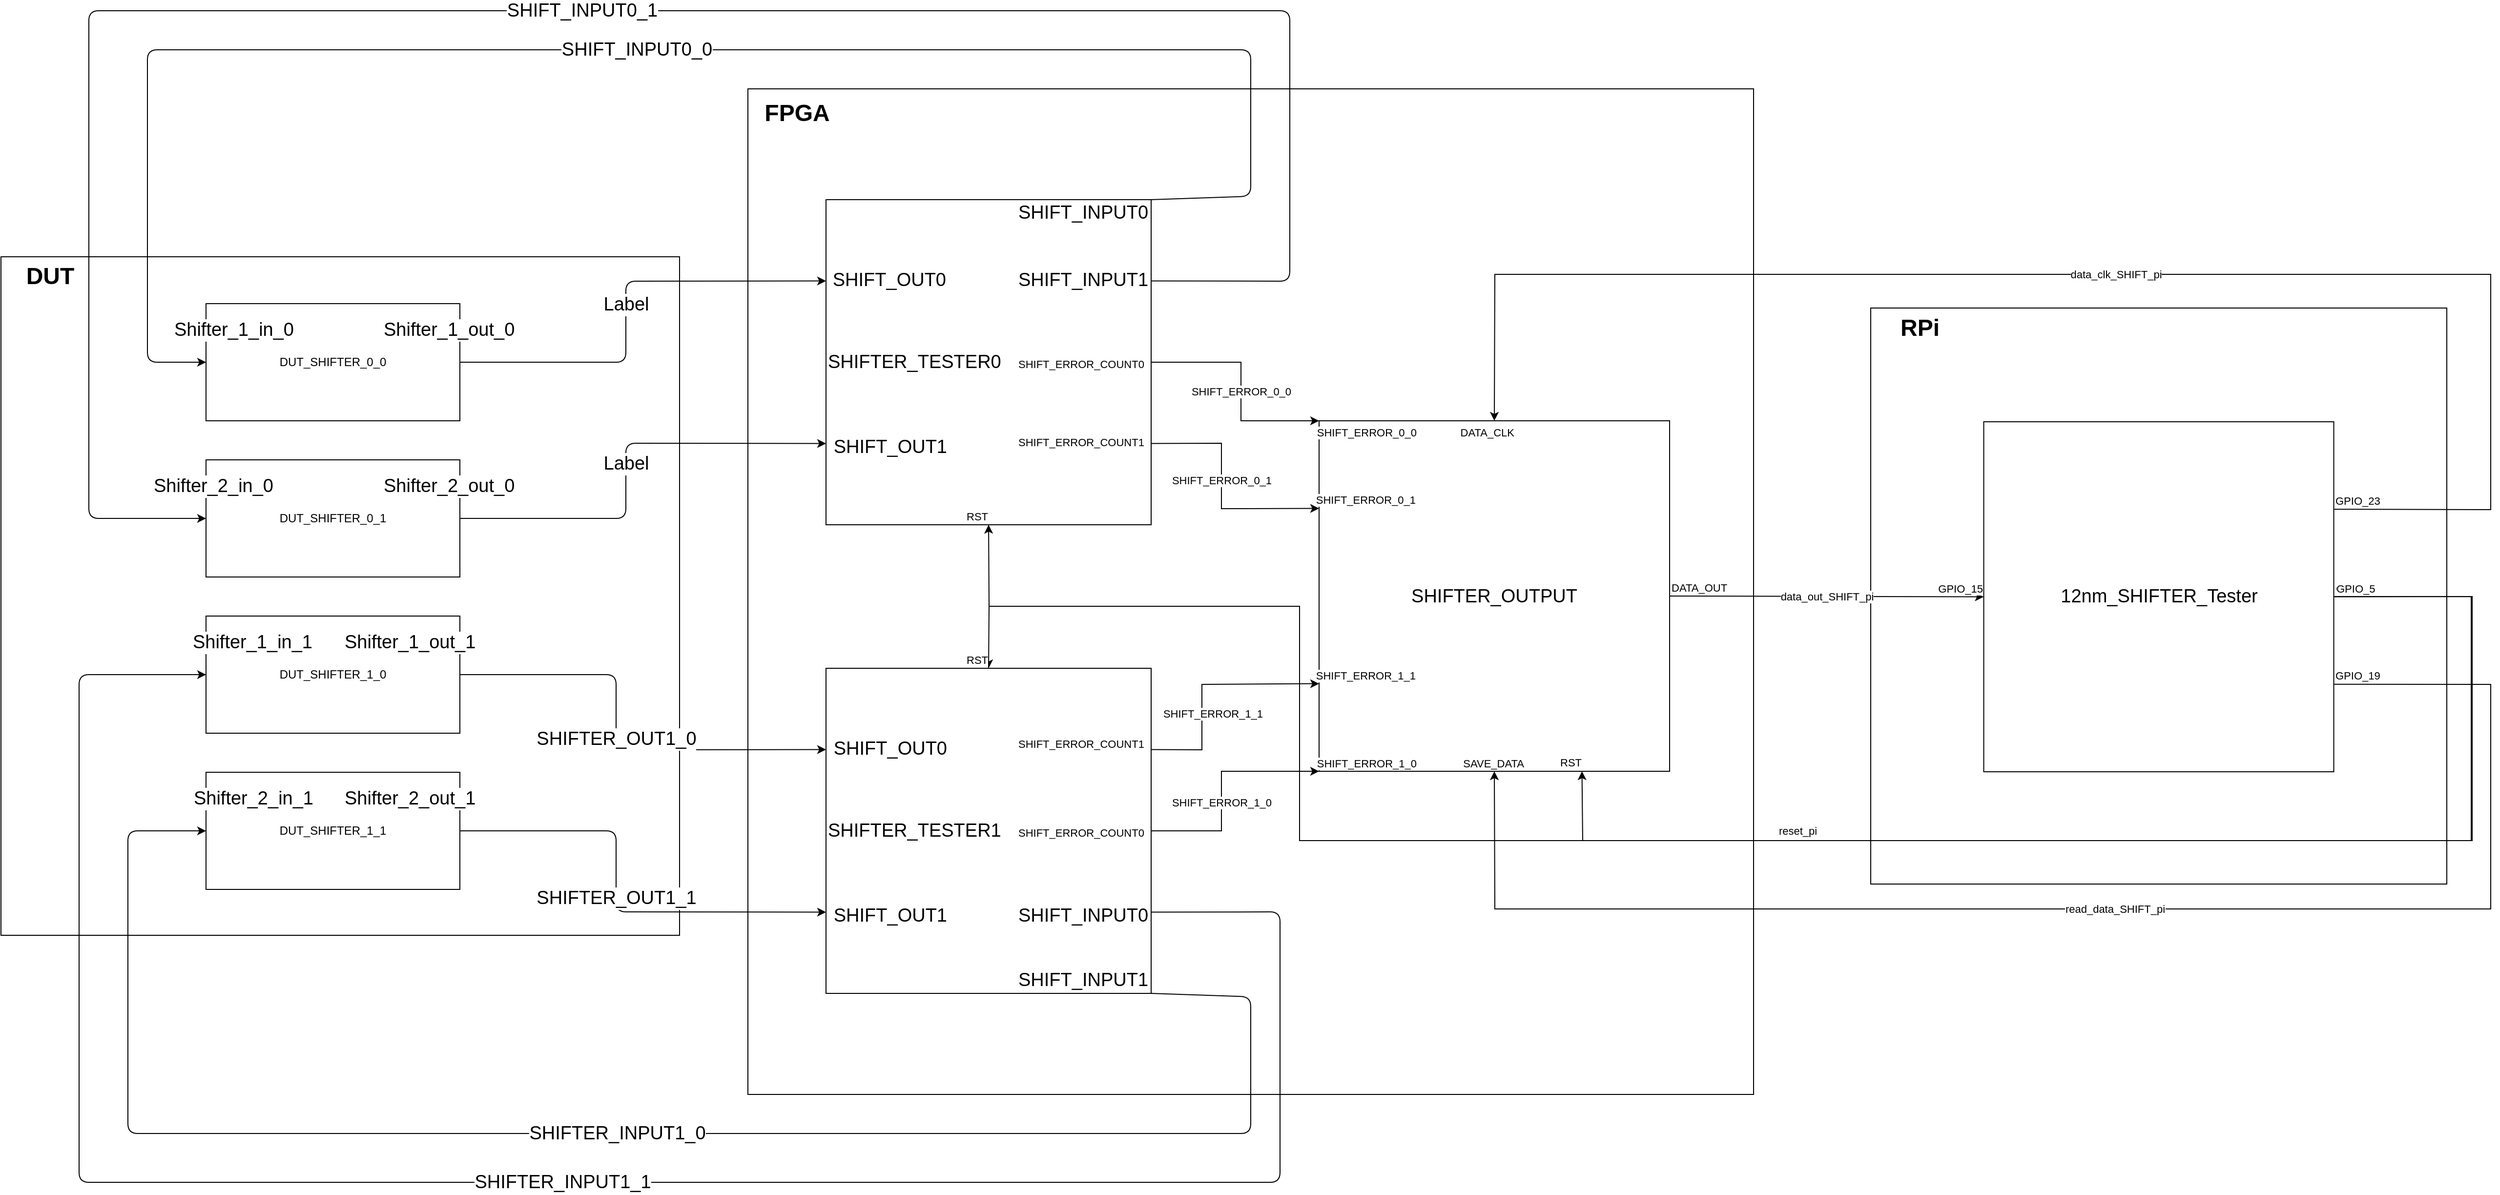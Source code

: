 <mxfile version="21.2.1" type="device">
  <diagram id="ezDw3SVe5yeL0uPRfTzG" name="Page-1">
    <mxGraphModel dx="1888" dy="3308" grid="1" gridSize="10" guides="1" tooltips="1" connect="1" arrows="1" fold="1" page="1" pageScale="1" pageWidth="3300" pageHeight="2339" math="0" shadow="0">
      <root>
        <mxCell id="0" />
        <mxCell id="1" parent="0" />
        <mxCell id="14" value="" style="whiteSpace=wrap;html=1;aspect=fixed;fontSize=19;" parent="1" vertex="1">
          <mxGeometry x="250" y="822" width="695" height="695" as="geometry" />
        </mxCell>
        <mxCell id="4" value="DUT_SHIFTER_0_1" style="rounded=0;whiteSpace=wrap;html=1;" parent="1" vertex="1">
          <mxGeometry x="460" y="1030" width="260" height="120" as="geometry" />
        </mxCell>
        <mxCell id="5" value="DUT_SHIFTER_0_0" style="rounded=0;whiteSpace=wrap;html=1;" parent="1" vertex="1">
          <mxGeometry x="460" y="870" width="260" height="120" as="geometry" />
        </mxCell>
        <mxCell id="6" value="" style="whiteSpace=wrap;html=1;aspect=fixed;align=center;" parent="1" vertex="1">
          <mxGeometry x="1015" y="650" width="1030" height="1030" as="geometry" />
        </mxCell>
        <mxCell id="7" value="FPGA" style="text;strokeColor=none;fillColor=none;html=1;fontSize=24;fontStyle=1;verticalAlign=middle;align=center;" parent="1" vertex="1">
          <mxGeometry x="1015" y="655" width="100" height="40" as="geometry" />
        </mxCell>
        <mxCell id="8" value="&lt;font style=&quot;font-size: 19px;&quot;&gt;SHIFTER_TESTER0&lt;/font&gt;" style="whiteSpace=wrap;html=1;aspect=fixed;align=left;" parent="1" vertex="1">
          <mxGeometry x="1095" y="763.5" width="333" height="333" as="geometry" />
        </mxCell>
        <mxCell id="10" value="&lt;span style=&quot;font-size: 19px;&quot;&gt;SHIFTER_OUTPUT&lt;/span&gt;" style="whiteSpace=wrap;html=1;aspect=fixed;" parent="1" vertex="1">
          <mxGeometry x="1600" y="990" width="359" height="359" as="geometry" />
        </mxCell>
        <mxCell id="11" value="" style="whiteSpace=wrap;html=1;aspect=fixed;fontSize=19;" parent="1" vertex="1">
          <mxGeometry x="2165" y="874.5" width="590" height="590" as="geometry" />
        </mxCell>
        <mxCell id="12" value="12nm_SHIFTER_Tester" style="whiteSpace=wrap;html=1;aspect=fixed;fontSize=19;" parent="1" vertex="1">
          <mxGeometry x="2280.75" y="991" width="358.5" height="358.5" as="geometry" />
        </mxCell>
        <mxCell id="13" value="RPi" style="text;strokeColor=none;fillColor=none;html=1;fontSize=24;fontStyle=1;verticalAlign=middle;align=center;" parent="1" vertex="1">
          <mxGeometry x="2165" y="874.5" width="100" height="40" as="geometry" />
        </mxCell>
        <mxCell id="15" value="DUT" style="text;strokeColor=none;fillColor=none;html=1;fontSize=24;fontStyle=1;verticalAlign=middle;align=center;" parent="1" vertex="1">
          <mxGeometry x="250" y="822" width="100" height="40" as="geometry" />
        </mxCell>
        <mxCell id="30" value="DUT_SHIFTER_1_1" style="rounded=0;whiteSpace=wrap;html=1;" parent="1" vertex="1">
          <mxGeometry x="460" y="1350" width="260" height="120" as="geometry" />
        </mxCell>
        <mxCell id="31" value="DUT_SHIFTER_1_0" style="rounded=0;whiteSpace=wrap;html=1;" parent="1" vertex="1">
          <mxGeometry x="460" y="1190" width="260" height="120" as="geometry" />
        </mxCell>
        <mxCell id="32" value="&lt;font style=&quot;font-size: 19px;&quot;&gt;SHIFTER_TESTER1&lt;/font&gt;" style="whiteSpace=wrap;html=1;aspect=fixed;align=left;" parent="1" vertex="1">
          <mxGeometry x="1095" y="1243.5" width="333" height="333" as="geometry" />
        </mxCell>
        <mxCell id="33" value="" style="endArrow=classic;html=1;fontSize=19;exitX=1;exitY=0.75;exitDx=0;exitDy=0;entryX=0;entryY=0.5;entryDx=0;entryDy=0;" parent="1" source="32" target="31" edge="1">
          <mxGeometry relative="1" as="geometry">
            <mxPoint x="1190" y="1330" as="sourcePoint" />
            <mxPoint x="1350" y="1330" as="targetPoint" />
            <Array as="points">
              <mxPoint x="1560" y="1493" />
              <mxPoint x="1560" y="1770" />
              <mxPoint x="330" y="1770" />
              <mxPoint x="330" y="1250" />
            </Array>
          </mxGeometry>
        </mxCell>
        <mxCell id="34" value="SHIFTER_INPUT1_1" style="edgeLabel;resizable=0;html=1;align=center;verticalAlign=middle;fontSize=19;" parent="33" connectable="0" vertex="1">
          <mxGeometry relative="1" as="geometry" />
        </mxCell>
        <mxCell id="35" value="SHIFT_INPUT0" style="edgeLabel;resizable=0;html=1;align=left;verticalAlign=bottom;fontSize=19;" parent="33" connectable="0" vertex="1">
          <mxGeometry x="-1" relative="1" as="geometry">
            <mxPoint x="-138" y="17" as="offset" />
          </mxGeometry>
        </mxCell>
        <mxCell id="36" value="Shifter_1_in_1" style="edgeLabel;resizable=0;html=1;align=right;verticalAlign=bottom;fontSize=19;" parent="33" connectable="0" vertex="1">
          <mxGeometry x="1" relative="1" as="geometry">
            <mxPoint x="110" y="-20" as="offset" />
          </mxGeometry>
        </mxCell>
        <mxCell id="37" value="" style="endArrow=classic;html=1;fontSize=19;exitX=1;exitY=1;exitDx=0;exitDy=0;entryX=0;entryY=0.5;entryDx=0;entryDy=0;" parent="1" source="32" target="30" edge="1">
          <mxGeometry relative="1" as="geometry">
            <mxPoint x="970" y="1280" as="sourcePoint" />
            <mxPoint x="1130" y="1280" as="targetPoint" />
            <Array as="points">
              <mxPoint x="1530" y="1580" />
              <mxPoint x="1530" y="1720" />
              <mxPoint x="380" y="1720" />
              <mxPoint x="380" y="1410" />
            </Array>
          </mxGeometry>
        </mxCell>
        <mxCell id="38" value="SHIFTER_INPUT1_0" style="edgeLabel;resizable=0;html=1;align=center;verticalAlign=middle;fontSize=19;" parent="37" connectable="0" vertex="1">
          <mxGeometry relative="1" as="geometry" />
        </mxCell>
        <mxCell id="39" value="SHIFT_INPUT1" style="edgeLabel;resizable=0;html=1;align=left;verticalAlign=bottom;fontSize=19;" parent="37" connectable="0" vertex="1">
          <mxGeometry x="-1" relative="1" as="geometry">
            <mxPoint x="-138" as="offset" />
          </mxGeometry>
        </mxCell>
        <mxCell id="40" value="Shifter_2_in_1" style="edgeLabel;resizable=0;html=1;align=right;verticalAlign=bottom;fontSize=19;" parent="37" connectable="0" vertex="1">
          <mxGeometry x="1" relative="1" as="geometry">
            <mxPoint x="111" y="-20" as="offset" />
          </mxGeometry>
        </mxCell>
        <mxCell id="41" value="" style="endArrow=classic;html=1;fontSize=19;exitX=1;exitY=0.5;exitDx=0;exitDy=0;entryX=0;entryY=0.75;entryDx=0;entryDy=0;" parent="1" source="30" target="32" edge="1">
          <mxGeometry relative="1" as="geometry">
            <mxPoint x="970" y="1430" as="sourcePoint" />
            <mxPoint x="1130" y="1430" as="targetPoint" />
            <Array as="points">
              <mxPoint x="880" y="1410" />
              <mxPoint x="880" y="1493" />
            </Array>
          </mxGeometry>
        </mxCell>
        <mxCell id="42" value="SHIFTER_OUT1_1" style="edgeLabel;resizable=0;html=1;align=center;verticalAlign=middle;fontSize=19;" parent="41" connectable="0" vertex="1">
          <mxGeometry relative="1" as="geometry" />
        </mxCell>
        <mxCell id="43" value="Shifter_2_out_1" style="edgeLabel;resizable=0;html=1;align=left;verticalAlign=bottom;fontSize=19;" parent="41" connectable="0" vertex="1">
          <mxGeometry x="-1" relative="1" as="geometry">
            <mxPoint x="-120" y="-20" as="offset" />
          </mxGeometry>
        </mxCell>
        <mxCell id="44" value="SHIFT_OUT1" style="edgeLabel;resizable=0;html=1;align=right;verticalAlign=bottom;fontSize=19;" parent="41" connectable="0" vertex="1">
          <mxGeometry x="1" relative="1" as="geometry">
            <mxPoint x="125" y="17" as="offset" />
          </mxGeometry>
        </mxCell>
        <mxCell id="45" value="" style="endArrow=classic;html=1;fontSize=19;exitX=1;exitY=0.5;exitDx=0;exitDy=0;entryX=0;entryY=0.25;entryDx=0;entryDy=0;" parent="1" source="31" target="32" edge="1">
          <mxGeometry relative="1" as="geometry">
            <mxPoint x="970" y="1430" as="sourcePoint" />
            <mxPoint x="1130" y="1430" as="targetPoint" />
            <Array as="points">
              <mxPoint x="880" y="1250" />
              <mxPoint x="880" y="1327" />
            </Array>
          </mxGeometry>
        </mxCell>
        <mxCell id="46" value="SHIFTER_OUT1_0" style="edgeLabel;resizable=0;html=1;align=center;verticalAlign=middle;fontSize=19;" parent="45" connectable="0" vertex="1">
          <mxGeometry relative="1" as="geometry" />
        </mxCell>
        <mxCell id="47" value="Shifter_1_out_1" style="edgeLabel;resizable=0;html=1;align=left;verticalAlign=bottom;fontSize=19;" parent="45" connectable="0" vertex="1">
          <mxGeometry x="-1" relative="1" as="geometry">
            <mxPoint x="-120" y="-20" as="offset" />
          </mxGeometry>
        </mxCell>
        <mxCell id="48" value="SHIFT_OUT0" style="edgeLabel;resizable=0;html=1;align=right;verticalAlign=bottom;fontSize=19;" parent="45" connectable="0" vertex="1">
          <mxGeometry x="1" relative="1" as="geometry">
            <mxPoint x="125" y="13" as="offset" />
          </mxGeometry>
        </mxCell>
        <mxCell id="49" value="" style="endArrow=classic;html=1;fontSize=19;exitX=1;exitY=0.25;exitDx=0;exitDy=0;entryX=0;entryY=0.5;entryDx=0;entryDy=0;" parent="1" source="8" target="4" edge="1">
          <mxGeometry relative="1" as="geometry">
            <mxPoint x="970" y="970" as="sourcePoint" />
            <mxPoint x="1130" y="970" as="targetPoint" />
            <Array as="points">
              <mxPoint x="1570" y="847" />
              <mxPoint x="1570" y="570" />
              <mxPoint x="340" y="570" />
              <mxPoint x="340" y="1090" />
            </Array>
          </mxGeometry>
        </mxCell>
        <mxCell id="50" value="SHIFT_INPUT0_1" style="edgeLabel;resizable=0;html=1;align=center;verticalAlign=middle;fontSize=19;" parent="49" connectable="0" vertex="1">
          <mxGeometry relative="1" as="geometry" />
        </mxCell>
        <mxCell id="51" value="SHIFT_INPUT1" style="edgeLabel;resizable=0;html=1;align=left;verticalAlign=bottom;fontSize=19;" parent="49" connectable="0" vertex="1">
          <mxGeometry x="-1" relative="1" as="geometry">
            <mxPoint x="-138" y="13" as="offset" />
          </mxGeometry>
        </mxCell>
        <mxCell id="52" value="Shifter_2_in_0" style="edgeLabel;resizable=0;html=1;align=right;verticalAlign=bottom;fontSize=19;" parent="49" connectable="0" vertex="1">
          <mxGeometry x="1" relative="1" as="geometry">
            <mxPoint x="70" y="-20" as="offset" />
          </mxGeometry>
        </mxCell>
        <mxCell id="53" value="" style="endArrow=classic;html=1;fontSize=19;exitX=1;exitY=0;exitDx=0;exitDy=0;entryX=0;entryY=0.5;entryDx=0;entryDy=0;" parent="1" source="8" target="5" edge="1">
          <mxGeometry relative="1" as="geometry">
            <mxPoint x="970" y="970" as="sourcePoint" />
            <mxPoint x="1130" y="970" as="targetPoint" />
            <Array as="points">
              <mxPoint x="1530" y="760" />
              <mxPoint x="1530" y="610" />
              <mxPoint x="400" y="610" />
              <mxPoint x="400" y="930" />
            </Array>
          </mxGeometry>
        </mxCell>
        <mxCell id="54" value="SHIFT_INPUT0_0" style="edgeLabel;resizable=0;html=1;align=center;verticalAlign=middle;fontSize=19;" parent="53" connectable="0" vertex="1">
          <mxGeometry relative="1" as="geometry" />
        </mxCell>
        <mxCell id="55" value="SHIFT_INPUT0" style="edgeLabel;resizable=0;html=1;align=left;verticalAlign=bottom;fontSize=19;" parent="53" connectable="0" vertex="1">
          <mxGeometry x="-1" relative="1" as="geometry">
            <mxPoint x="-138" y="27" as="offset" />
          </mxGeometry>
        </mxCell>
        <mxCell id="56" value="Shifter_1_in_0" style="edgeLabel;resizable=0;html=1;align=right;verticalAlign=bottom;fontSize=19;" parent="53" connectable="0" vertex="1">
          <mxGeometry x="1" relative="1" as="geometry">
            <mxPoint x="91" y="-20" as="offset" />
          </mxGeometry>
        </mxCell>
        <mxCell id="57" value="" style="endArrow=classic;html=1;fontSize=19;exitX=1;exitY=0.5;exitDx=0;exitDy=0;entryX=0;entryY=0.25;entryDx=0;entryDy=0;" parent="1" source="5" target="8" edge="1">
          <mxGeometry relative="1" as="geometry">
            <mxPoint x="970" y="970" as="sourcePoint" />
            <mxPoint x="1130" y="970" as="targetPoint" />
            <Array as="points">
              <mxPoint x="890" y="930" />
              <mxPoint x="890" y="847" />
            </Array>
          </mxGeometry>
        </mxCell>
        <mxCell id="58" value="Label" style="edgeLabel;resizable=0;html=1;align=center;verticalAlign=middle;fontSize=19;" parent="57" connectable="0" vertex="1">
          <mxGeometry relative="1" as="geometry" />
        </mxCell>
        <mxCell id="59" value="Shifter_1_out_0" style="edgeLabel;resizable=0;html=1;align=left;verticalAlign=bottom;fontSize=19;" parent="57" connectable="0" vertex="1">
          <mxGeometry x="-1" relative="1" as="geometry">
            <mxPoint x="-80" y="-20" as="offset" />
          </mxGeometry>
        </mxCell>
        <mxCell id="60" value="SHIFT_OUT0" style="edgeLabel;resizable=0;html=1;align=right;verticalAlign=bottom;fontSize=19;" parent="57" connectable="0" vertex="1">
          <mxGeometry x="1" relative="1" as="geometry">
            <mxPoint x="124" y="13" as="offset" />
          </mxGeometry>
        </mxCell>
        <mxCell id="61" value="" style="endArrow=classic;html=1;fontSize=19;exitX=1;exitY=0.5;exitDx=0;exitDy=0;entryX=0;entryY=0.75;entryDx=0;entryDy=0;" parent="1" source="4" target="8" edge="1">
          <mxGeometry relative="1" as="geometry">
            <mxPoint x="970" y="970" as="sourcePoint" />
            <mxPoint x="1130" y="970" as="targetPoint" />
            <Array as="points">
              <mxPoint x="890" y="1090" />
              <mxPoint x="890" y="1013" />
            </Array>
          </mxGeometry>
        </mxCell>
        <mxCell id="62" value="Label" style="edgeLabel;resizable=0;html=1;align=center;verticalAlign=middle;fontSize=19;" parent="61" connectable="0" vertex="1">
          <mxGeometry relative="1" as="geometry" />
        </mxCell>
        <mxCell id="63" value="Shifter_2_out_0" style="edgeLabel;resizable=0;html=1;align=left;verticalAlign=bottom;fontSize=19;" parent="61" connectable="0" vertex="1">
          <mxGeometry x="-1" relative="1" as="geometry">
            <mxPoint x="-80" y="-20" as="offset" />
          </mxGeometry>
        </mxCell>
        <mxCell id="64" value="SHIFT_OUT1" style="edgeLabel;resizable=0;html=1;align=right;verticalAlign=bottom;fontSize=19;" parent="61" connectable="0" vertex="1">
          <mxGeometry x="1" relative="1" as="geometry">
            <mxPoint x="125" y="17" as="offset" />
          </mxGeometry>
        </mxCell>
        <mxCell id="10Ck-Q34yoGbwdQehWr9-114" value="" style="endArrow=classic;html=1;rounded=0;exitX=1;exitY=0.5;exitDx=0;exitDy=0;entryX=0;entryY=0.5;entryDx=0;entryDy=0;" edge="1" parent="1" source="10" target="12">
          <mxGeometry relative="1" as="geometry">
            <mxPoint x="2040" y="1168" as="sourcePoint" />
            <mxPoint x="2200" y="1168" as="targetPoint" />
          </mxGeometry>
        </mxCell>
        <mxCell id="10Ck-Q34yoGbwdQehWr9-115" value="data_out_SHIFT_pi" style="edgeLabel;resizable=0;html=1;align=center;verticalAlign=middle;" connectable="0" vertex="1" parent="10Ck-Q34yoGbwdQehWr9-114">
          <mxGeometry relative="1" as="geometry" />
        </mxCell>
        <mxCell id="10Ck-Q34yoGbwdQehWr9-116" value="DATA_OUT" style="edgeLabel;resizable=0;html=1;align=left;verticalAlign=bottom;" connectable="0" vertex="1" parent="10Ck-Q34yoGbwdQehWr9-114">
          <mxGeometry x="-1" relative="1" as="geometry" />
        </mxCell>
        <mxCell id="10Ck-Q34yoGbwdQehWr9-117" value="GPIO_15" style="edgeLabel;resizable=0;html=1;align=right;verticalAlign=bottom;" connectable="0" vertex="1" parent="10Ck-Q34yoGbwdQehWr9-114">
          <mxGeometry x="1" relative="1" as="geometry" />
        </mxCell>
        <mxCell id="10Ck-Q34yoGbwdQehWr9-118" value="" style="endArrow=classic;html=1;rounded=0;exitX=1;exitY=0.75;exitDx=0;exitDy=0;entryX=0.5;entryY=1;entryDx=0;entryDy=0;" edge="1" parent="1" source="12" target="10">
          <mxGeometry relative="1" as="geometry">
            <mxPoint x="2000" y="1390" as="sourcePoint" />
            <mxPoint x="2160" y="1390" as="targetPoint" />
            <Array as="points">
              <mxPoint x="2800" y="1260" />
              <mxPoint x="2800" y="1490" />
              <mxPoint x="1780" y="1490" />
            </Array>
          </mxGeometry>
        </mxCell>
        <mxCell id="10Ck-Q34yoGbwdQehWr9-119" value="read_data_SHIFT_pi" style="edgeLabel;resizable=0;html=1;align=center;verticalAlign=middle;" connectable="0" vertex="1" parent="10Ck-Q34yoGbwdQehWr9-118">
          <mxGeometry relative="1" as="geometry" />
        </mxCell>
        <mxCell id="10Ck-Q34yoGbwdQehWr9-120" value="GPIO_19" style="edgeLabel;resizable=0;html=1;align=left;verticalAlign=bottom;" connectable="0" vertex="1" parent="10Ck-Q34yoGbwdQehWr9-118">
          <mxGeometry x="-1" relative="1" as="geometry" />
        </mxCell>
        <mxCell id="10Ck-Q34yoGbwdQehWr9-121" value="SAVE_DATA" style="edgeLabel;resizable=0;html=1;align=right;verticalAlign=bottom;" connectable="0" vertex="1" parent="10Ck-Q34yoGbwdQehWr9-118">
          <mxGeometry x="1" relative="1" as="geometry">
            <mxPoint x="31" y="1" as="offset" />
          </mxGeometry>
        </mxCell>
        <mxCell id="10Ck-Q34yoGbwdQehWr9-122" value="" style="endArrow=classic;html=1;rounded=0;exitX=1;exitY=0.25;exitDx=0;exitDy=0;entryX=0.5;entryY=0;entryDx=0;entryDy=0;" edge="1" parent="1" source="12" target="10">
          <mxGeometry relative="1" as="geometry">
            <mxPoint x="2300" y="1110" as="sourcePoint" />
            <mxPoint x="2460" y="1110" as="targetPoint" />
            <Array as="points">
              <mxPoint x="2800" y="1081" />
              <mxPoint x="2800" y="840" />
              <mxPoint x="1780" y="840" />
            </Array>
          </mxGeometry>
        </mxCell>
        <mxCell id="10Ck-Q34yoGbwdQehWr9-123" value="data_clk_SHIFT_pi" style="edgeLabel;resizable=0;html=1;align=center;verticalAlign=middle;" connectable="0" vertex="1" parent="10Ck-Q34yoGbwdQehWr9-122">
          <mxGeometry relative="1" as="geometry" />
        </mxCell>
        <mxCell id="10Ck-Q34yoGbwdQehWr9-124" value="GPIO_23" style="edgeLabel;resizable=0;html=1;align=left;verticalAlign=bottom;" connectable="0" vertex="1" parent="10Ck-Q34yoGbwdQehWr9-122">
          <mxGeometry x="-1" relative="1" as="geometry" />
        </mxCell>
        <mxCell id="10Ck-Q34yoGbwdQehWr9-125" value="DATA_CLK" style="edgeLabel;resizable=0;html=1;align=right;verticalAlign=bottom;" connectable="0" vertex="1" parent="10Ck-Q34yoGbwdQehWr9-122">
          <mxGeometry x="1" relative="1" as="geometry">
            <mxPoint x="21" y="20" as="offset" />
          </mxGeometry>
        </mxCell>
        <mxCell id="10Ck-Q34yoGbwdQehWr9-126" value="" style="endArrow=classic;html=1;rounded=0;exitX=1;exitY=0.5;exitDx=0;exitDy=0;entryX=0.75;entryY=1;entryDx=0;entryDy=0;" edge="1" parent="1" source="12" target="10">
          <mxGeometry relative="1" as="geometry">
            <mxPoint x="2270" y="1200" as="sourcePoint" />
            <mxPoint x="2430" y="1200" as="targetPoint" />
            <Array as="points">
              <mxPoint x="2780" y="1170" />
              <mxPoint x="2780" y="1420" />
              <mxPoint x="1870" y="1420" />
            </Array>
          </mxGeometry>
        </mxCell>
        <mxCell id="10Ck-Q34yoGbwdQehWr9-128" value="GPIO_5" style="edgeLabel;resizable=0;html=1;align=left;verticalAlign=bottom;" connectable="0" vertex="1" parent="10Ck-Q34yoGbwdQehWr9-126">
          <mxGeometry x="-1" relative="1" as="geometry" />
        </mxCell>
        <mxCell id="10Ck-Q34yoGbwdQehWr9-129" value="RST" style="edgeLabel;resizable=0;html=1;align=right;verticalAlign=bottom;" connectable="0" vertex="1" parent="10Ck-Q34yoGbwdQehWr9-126">
          <mxGeometry x="1" relative="1" as="geometry" />
        </mxCell>
        <mxCell id="10Ck-Q34yoGbwdQehWr9-130" value="" style="endArrow=classic;html=1;rounded=0;exitX=1;exitY=0.5;exitDx=0;exitDy=0;entryX=0.5;entryY=0;entryDx=0;entryDy=0;" edge="1" parent="1" target="32">
          <mxGeometry relative="1" as="geometry">
            <mxPoint x="2640" y="1170" as="sourcePoint" />
            <mxPoint x="1870" y="1349" as="targetPoint" />
            <Array as="points">
              <mxPoint x="2781" y="1170" />
              <mxPoint x="2781" y="1420" />
              <mxPoint x="1871" y="1420" />
              <mxPoint x="1580" y="1420" />
              <mxPoint x="1580" y="1180" />
              <mxPoint x="1262" y="1180" />
            </Array>
          </mxGeometry>
        </mxCell>
        <mxCell id="10Ck-Q34yoGbwdQehWr9-131" value="reset_pi" style="edgeLabel;resizable=0;html=1;align=center;verticalAlign=middle;" connectable="0" vertex="1" parent="10Ck-Q34yoGbwdQehWr9-130">
          <mxGeometry relative="1" as="geometry">
            <mxPoint x="25" y="-10" as="offset" />
          </mxGeometry>
        </mxCell>
        <mxCell id="10Ck-Q34yoGbwdQehWr9-132" value="GPIO_5" style="edgeLabel;resizable=0;html=1;align=left;verticalAlign=bottom;" connectable="0" vertex="1" parent="10Ck-Q34yoGbwdQehWr9-130">
          <mxGeometry x="-1" relative="1" as="geometry" />
        </mxCell>
        <mxCell id="10Ck-Q34yoGbwdQehWr9-133" value="RST" style="edgeLabel;resizable=0;html=1;align=right;verticalAlign=bottom;" connectable="0" vertex="1" parent="10Ck-Q34yoGbwdQehWr9-130">
          <mxGeometry x="1" relative="1" as="geometry" />
        </mxCell>
        <mxCell id="10Ck-Q34yoGbwdQehWr9-134" value="" style="endArrow=classic;html=1;rounded=0;exitX=1;exitY=0.5;exitDx=0;exitDy=0;entryX=0.5;entryY=1;entryDx=0;entryDy=0;" edge="1" parent="1" target="8">
          <mxGeometry relative="1" as="geometry">
            <mxPoint x="2640" y="1170" as="sourcePoint" />
            <mxPoint x="1262" y="1244" as="targetPoint" />
            <Array as="points">
              <mxPoint x="2781" y="1170" />
              <mxPoint x="2781" y="1420" />
              <mxPoint x="1871" y="1420" />
              <mxPoint x="1580" y="1420" />
              <mxPoint x="1580" y="1180" />
              <mxPoint x="1262" y="1180" />
            </Array>
          </mxGeometry>
        </mxCell>
        <mxCell id="10Ck-Q34yoGbwdQehWr9-136" value="GPIO_5" style="edgeLabel;resizable=0;html=1;align=left;verticalAlign=bottom;" connectable="0" vertex="1" parent="10Ck-Q34yoGbwdQehWr9-134">
          <mxGeometry x="-1" relative="1" as="geometry" />
        </mxCell>
        <mxCell id="10Ck-Q34yoGbwdQehWr9-137" value="RST" style="edgeLabel;resizable=0;html=1;align=right;verticalAlign=bottom;" connectable="0" vertex="1" parent="10Ck-Q34yoGbwdQehWr9-134">
          <mxGeometry x="1" relative="1" as="geometry" />
        </mxCell>
        <mxCell id="10Ck-Q34yoGbwdQehWr9-138" value="" style="endArrow=classic;html=1;rounded=0;exitX=1;exitY=0.5;exitDx=0;exitDy=0;entryX=0;entryY=0;entryDx=0;entryDy=0;" edge="1" parent="1" source="8" target="10">
          <mxGeometry relative="1" as="geometry">
            <mxPoint x="1300" y="1140" as="sourcePoint" />
            <mxPoint x="1460" y="1140" as="targetPoint" />
            <Array as="points">
              <mxPoint x="1520" y="930" />
              <mxPoint x="1520" y="990" />
            </Array>
          </mxGeometry>
        </mxCell>
        <mxCell id="10Ck-Q34yoGbwdQehWr9-139" value="SHIFT_ERROR_0_0" style="edgeLabel;resizable=0;html=1;align=center;verticalAlign=middle;" connectable="0" vertex="1" parent="10Ck-Q34yoGbwdQehWr9-138">
          <mxGeometry relative="1" as="geometry">
            <mxPoint y="6" as="offset" />
          </mxGeometry>
        </mxCell>
        <mxCell id="10Ck-Q34yoGbwdQehWr9-140" value="SHIFT_ERROR_COUNT0" style="edgeLabel;resizable=0;html=1;align=left;verticalAlign=bottom;" connectable="0" vertex="1" parent="10Ck-Q34yoGbwdQehWr9-138">
          <mxGeometry x="-1" relative="1" as="geometry">
            <mxPoint x="-138" y="10" as="offset" />
          </mxGeometry>
        </mxCell>
        <mxCell id="10Ck-Q34yoGbwdQehWr9-141" value="SHIFT_ERROR_0_0" style="edgeLabel;resizable=0;html=1;align=right;verticalAlign=bottom;" connectable="0" vertex="1" parent="10Ck-Q34yoGbwdQehWr9-138">
          <mxGeometry x="1" relative="1" as="geometry">
            <mxPoint x="100" y="20" as="offset" />
          </mxGeometry>
        </mxCell>
        <mxCell id="10Ck-Q34yoGbwdQehWr9-142" value="" style="endArrow=classic;html=1;rounded=0;exitX=1;exitY=0.75;exitDx=0;exitDy=0;entryX=0;entryY=0.25;entryDx=0;entryDy=0;" edge="1" parent="1" source="8" target="10">
          <mxGeometry relative="1" as="geometry">
            <mxPoint x="1390" y="1050" as="sourcePoint" />
            <mxPoint x="1550" y="1050" as="targetPoint" />
            <Array as="points">
              <mxPoint x="1500" y="1013" />
              <mxPoint x="1500" y="1080" />
            </Array>
          </mxGeometry>
        </mxCell>
        <mxCell id="10Ck-Q34yoGbwdQehWr9-143" value="SHIFT_ERROR_0_1" style="edgeLabel;resizable=0;html=1;align=center;verticalAlign=middle;" connectable="0" vertex="1" parent="10Ck-Q34yoGbwdQehWr9-142">
          <mxGeometry relative="1" as="geometry">
            <mxPoint y="-10" as="offset" />
          </mxGeometry>
        </mxCell>
        <mxCell id="10Ck-Q34yoGbwdQehWr9-144" value="SHIFT_ERROR_COUNT1" style="edgeLabel;resizable=0;html=1;align=left;verticalAlign=bottom;" connectable="0" vertex="1" parent="10Ck-Q34yoGbwdQehWr9-142">
          <mxGeometry x="-1" relative="1" as="geometry">
            <mxPoint x="-138" y="7" as="offset" />
          </mxGeometry>
        </mxCell>
        <mxCell id="10Ck-Q34yoGbwdQehWr9-145" value="SHIFT_ERROR_0_1" style="edgeLabel;resizable=0;html=1;align=right;verticalAlign=bottom;" connectable="0" vertex="1" parent="10Ck-Q34yoGbwdQehWr9-142">
          <mxGeometry x="1" relative="1" as="geometry">
            <mxPoint x="100" as="offset" />
          </mxGeometry>
        </mxCell>
        <mxCell id="10Ck-Q34yoGbwdQehWr9-146" value="" style="endArrow=classic;html=1;rounded=0;entryX=0;entryY=1;entryDx=0;entryDy=0;exitX=1;exitY=0.5;exitDx=0;exitDy=0;" edge="1" parent="1" source="32" target="10">
          <mxGeometry relative="1" as="geometry">
            <mxPoint x="1390" y="1340" as="sourcePoint" />
            <mxPoint x="1550" y="1340" as="targetPoint" />
            <Array as="points">
              <mxPoint x="1500" y="1410" />
              <mxPoint x="1500" y="1349" />
            </Array>
          </mxGeometry>
        </mxCell>
        <mxCell id="10Ck-Q34yoGbwdQehWr9-147" value="SHIFT_ERROR_1_0" style="edgeLabel;resizable=0;html=1;align=center;verticalAlign=middle;" connectable="0" vertex="1" parent="10Ck-Q34yoGbwdQehWr9-146">
          <mxGeometry relative="1" as="geometry">
            <mxPoint y="15" as="offset" />
          </mxGeometry>
        </mxCell>
        <mxCell id="10Ck-Q34yoGbwdQehWr9-148" value="SHIFT_ERROR_COUNT0" style="edgeLabel;resizable=0;html=1;align=left;verticalAlign=bottom;" connectable="0" vertex="1" parent="10Ck-Q34yoGbwdQehWr9-146">
          <mxGeometry x="-1" relative="1" as="geometry">
            <mxPoint x="-138" y="10" as="offset" />
          </mxGeometry>
        </mxCell>
        <mxCell id="10Ck-Q34yoGbwdQehWr9-149" value="SHIFT_ERROR_1_0" style="edgeLabel;resizable=0;html=1;align=right;verticalAlign=bottom;" connectable="0" vertex="1" parent="10Ck-Q34yoGbwdQehWr9-146">
          <mxGeometry x="1" relative="1" as="geometry">
            <mxPoint x="100" as="offset" />
          </mxGeometry>
        </mxCell>
        <mxCell id="10Ck-Q34yoGbwdQehWr9-150" value="" style="endArrow=classic;html=1;rounded=0;exitX=1;exitY=0.25;exitDx=0;exitDy=0;entryX=0;entryY=0.75;entryDx=0;entryDy=0;" edge="1" parent="1" source="32" target="10">
          <mxGeometry relative="1" as="geometry">
            <mxPoint x="1390" y="1280" as="sourcePoint" />
            <mxPoint x="1550" y="1280" as="targetPoint" />
            <Array as="points">
              <mxPoint x="1480" y="1327" />
              <mxPoint x="1480" y="1260" />
            </Array>
          </mxGeometry>
        </mxCell>
        <mxCell id="10Ck-Q34yoGbwdQehWr9-151" value="SHIFT_ERROR_1_1" style="edgeLabel;resizable=0;html=1;align=center;verticalAlign=middle;" connectable="0" vertex="1" parent="10Ck-Q34yoGbwdQehWr9-150">
          <mxGeometry relative="1" as="geometry">
            <mxPoint x="10" y="30" as="offset" />
          </mxGeometry>
        </mxCell>
        <mxCell id="10Ck-Q34yoGbwdQehWr9-152" value="SHIFT_ERROR_COUNT1" style="edgeLabel;resizable=0;html=1;align=left;verticalAlign=bottom;" connectable="0" vertex="1" parent="10Ck-Q34yoGbwdQehWr9-150">
          <mxGeometry x="-1" relative="1" as="geometry">
            <mxPoint x="-138" y="3" as="offset" />
          </mxGeometry>
        </mxCell>
        <mxCell id="10Ck-Q34yoGbwdQehWr9-153" value="SHIFT_ERROR_1_1" style="edgeLabel;resizable=0;html=1;align=right;verticalAlign=bottom;" connectable="0" vertex="1" parent="10Ck-Q34yoGbwdQehWr9-150">
          <mxGeometry x="1" relative="1" as="geometry">
            <mxPoint x="100" as="offset" />
          </mxGeometry>
        </mxCell>
      </root>
    </mxGraphModel>
  </diagram>
</mxfile>
